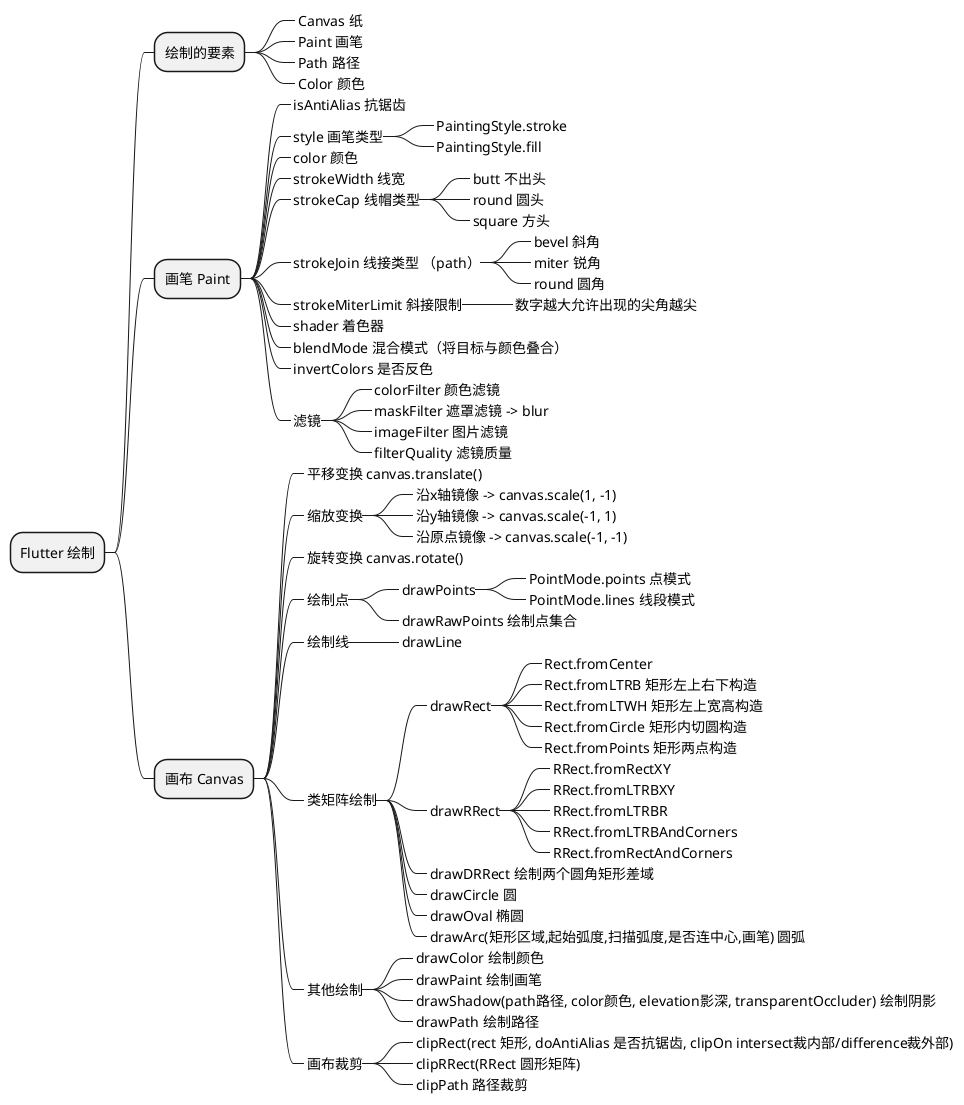 @startmindmap
* Flutter 绘制
** 绘制的要素
***_ Canvas 纸
***_ Paint 画笔
***_ Path 路径
***_ Color 颜色
** 画笔 Paint
***_ isAntiAlias 抗锯齿
***_ style 画笔类型
****_ PaintingStyle.stroke
****_ PaintingStyle.fill
***_ color 颜色
***_ strokeWidth 线宽
***_ strokeCap 线帽类型
****_ butt 不出头
****_ round 圆头
****_ square 方头
***_ strokeJoin 线接类型 （path）
****_ bevel 斜角
****_ miter 锐角
****_ round 圆角
***_ strokeMiterLimit 斜接限制
****_ 数字越大允许出现的尖角越尖
***_ shader 着色器
***_ blendMode 混合模式（将目标与颜色叠合）
***_ invertColors 是否反色
***_ 滤镜
****_ colorFilter 颜色滤镜
****_ maskFilter 遮罩滤镜 -> blur
****_ imageFilter 图片滤镜
****_ filterQuality 滤镜质量
** 画布 Canvas
***_ 平移变换 canvas.translate()
***_ 缩放变换
****_ 沿x轴镜像 -> canvas.scale(1, -1)
****_ 沿y轴镜像 -> canvas.scale(-1, 1)
****_ 沿原点镜像 -> canvas.scale(-1, -1)
***_ 旋转变换 canvas.rotate()
***_ 绘制点
****_ drawPoints
*****_ PointMode.points 点模式
*****_ PointMode.lines 线段模式
****_ drawRawPoints 绘制点集合
***_ 绘制线
****_ drawLine
***_ 类矩阵绘制
****_ drawRect
*****_ Rect.fromCenter
*****_ Rect.fromLTRB 矩形左上右下构造
*****_ Rect.fromLTWH 矩形左上宽高构造
*****_ Rect.fromCircle 矩形内切圆构造
*****_ Rect.fromPoints 矩形两点构造
****_ drawRRect
*****_ RRect.fromRectXY
*****_ RRect.fromLTRBXY
*****_ RRect.fromLTRBR
*****_ RRect.fromLTRBAndCorners
*****_ RRect.fromRectAndCorners
****_ drawDRRect 绘制两个圆角矩形差域
****_ drawCircle 圆
****_ drawOval 椭圆
****_ drawArc(矩形区域,起始弧度,扫描弧度,是否连中心,画笔) 圆弧
***_ 其他绘制
****_ drawColor 绘制颜色
****_ drawPaint 绘制画笔
****_ drawShadow(path路径, color颜色, elevation影深, transparentOccluder) 绘制阴影
****_ drawPath 绘制路径
***_ 画布裁剪
****_ clipRect(rect 矩形, doAntiAlias 是否抗锯齿, clipOn intersect裁内部/difference裁外部)
****_ clipRRect(RRect 圆形矩阵)
****_ clipPath 路径裁剪
@endmindmap